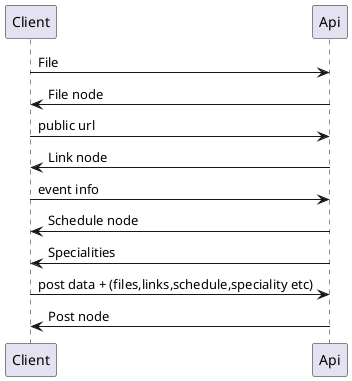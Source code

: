 @startuml
Client->Api:File
Api->Client:File node
Client->Api:public url
Api->Client:Link node
Client->Api:event info
Api->Client:Schedule node
Api->Client:Specialities
Client->Api:post data + (files,links,schedule,speciality etc)
Api->Client:Post node
@enduml
